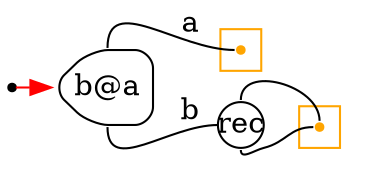 digraph G {
  rankdir=LR;
  edge[arrowhead=none,arrowtail=none];
  node[fixedsize=true,shape=circle]
  size="12.133333333333333,4.987468750000001";
  labeldistance=0;
  nodesep=.175;
  ranksep=.175;

 nd1[shape=point];
 nd2[label="b@a",tooltip="nd2-AppGraph",style=rounded,orientation=90,shape=house,color="#000000"];
 subgraph cluster_nd4 {
   graph[style=fill,color="orange"];ndcluster_nd4[tooltip="nd4",orientation=90,shape=point,color="orange"];
 };
   subgraph cluster_nd24 {
     graph[style=fill,color="orange"];ndcluster_nd24[tooltip="nd24",orientation=90,shape=point,color="orange"];
   };
 nd22[label="rec",tooltip="nd22-RecurGraph",style=rounded,width=.3,height=.3,color="#000000"];

  nd22->ndcluster_nd24[dir=back,headport=n,tailport=n];
  nd22->ndcluster_nd24[tailport=s,headport=w];
  nd2->ndcluster_nd4[label="a",tailport=n,headport=w];
  nd2->nd22[label="b",tailport=s,headport=w];
  nd1->nd2[tailport=e,headport=w,color=red,arrowhead=normal];
}